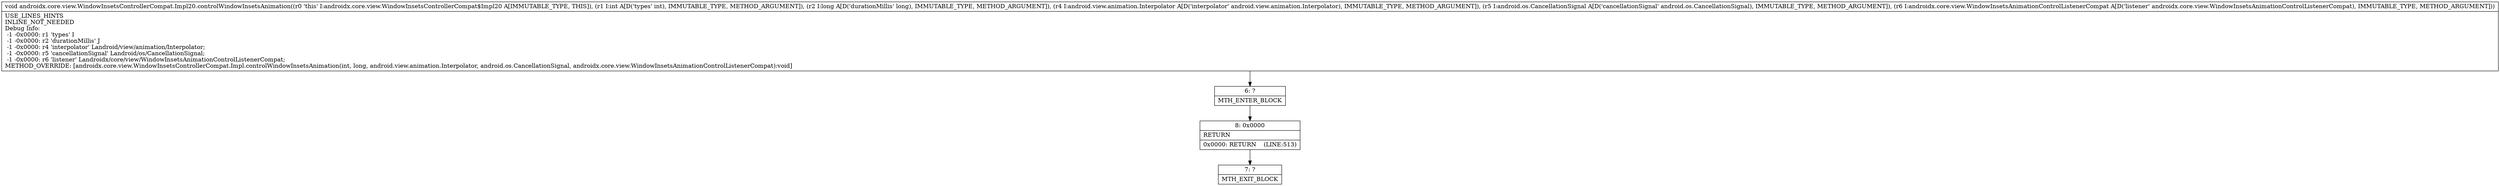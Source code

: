 digraph "CFG forandroidx.core.view.WindowInsetsControllerCompat.Impl20.controlWindowInsetsAnimation(IJLandroid\/view\/animation\/Interpolator;Landroid\/os\/CancellationSignal;Landroidx\/core\/view\/WindowInsetsAnimationControlListenerCompat;)V" {
Node_6 [shape=record,label="{6\:\ ?|MTH_ENTER_BLOCK\l}"];
Node_8 [shape=record,label="{8\:\ 0x0000|RETURN\l|0x0000: RETURN    (LINE:513)\l}"];
Node_7 [shape=record,label="{7\:\ ?|MTH_EXIT_BLOCK\l}"];
MethodNode[shape=record,label="{void androidx.core.view.WindowInsetsControllerCompat.Impl20.controlWindowInsetsAnimation((r0 'this' I:androidx.core.view.WindowInsetsControllerCompat$Impl20 A[IMMUTABLE_TYPE, THIS]), (r1 I:int A[D('types' int), IMMUTABLE_TYPE, METHOD_ARGUMENT]), (r2 I:long A[D('durationMillis' long), IMMUTABLE_TYPE, METHOD_ARGUMENT]), (r4 I:android.view.animation.Interpolator A[D('interpolator' android.view.animation.Interpolator), IMMUTABLE_TYPE, METHOD_ARGUMENT]), (r5 I:android.os.CancellationSignal A[D('cancellationSignal' android.os.CancellationSignal), IMMUTABLE_TYPE, METHOD_ARGUMENT]), (r6 I:androidx.core.view.WindowInsetsAnimationControlListenerCompat A[D('listener' androidx.core.view.WindowInsetsAnimationControlListenerCompat), IMMUTABLE_TYPE, METHOD_ARGUMENT]))  | USE_LINES_HINTS\lINLINE_NOT_NEEDED\lDebug Info:\l  \-1 \-0x0000: r1 'types' I\l  \-1 \-0x0000: r2 'durationMillis' J\l  \-1 \-0x0000: r4 'interpolator' Landroid\/view\/animation\/Interpolator;\l  \-1 \-0x0000: r5 'cancellationSignal' Landroid\/os\/CancellationSignal;\l  \-1 \-0x0000: r6 'listener' Landroidx\/core\/view\/WindowInsetsAnimationControlListenerCompat;\lMETHOD_OVERRIDE: [androidx.core.view.WindowInsetsControllerCompat.Impl.controlWindowInsetsAnimation(int, long, android.view.animation.Interpolator, android.os.CancellationSignal, androidx.core.view.WindowInsetsAnimationControlListenerCompat):void]\l}"];
MethodNode -> Node_6;Node_6 -> Node_8;
Node_8 -> Node_7;
}

